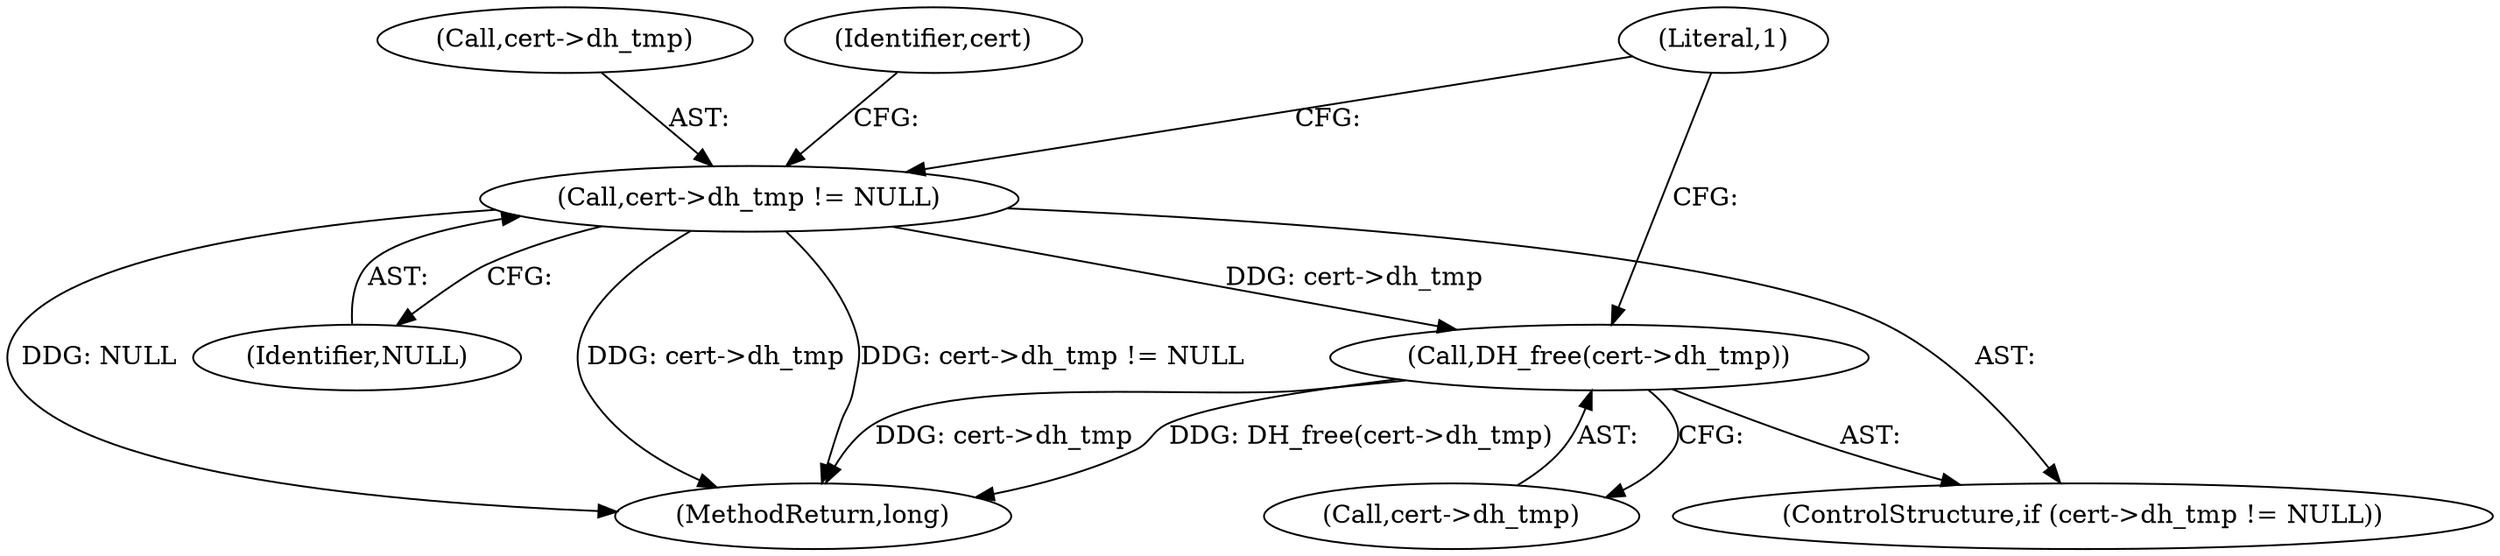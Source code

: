 digraph "0_openssl_c5b831f21d0d29d1e517d139d9d101763f60c9a2_0@API" {
"1000274" [label="(Call,DH_free(cert->dh_tmp))"];
"1000269" [label="(Call,cert->dh_tmp != NULL)"];
"1000268" [label="(ControlStructure,if (cert->dh_tmp != NULL))"];
"1000275" [label="(Call,cert->dh_tmp)"];
"1000280" [label="(MethodReturn,long)"];
"1000279" [label="(Literal,1)"];
"1000273" [label="(Identifier,NULL)"];
"1000269" [label="(Call,cert->dh_tmp != NULL)"];
"1000270" [label="(Call,cert->dh_tmp)"];
"1000276" [label="(Identifier,cert)"];
"1000274" [label="(Call,DH_free(cert->dh_tmp))"];
"1000274" -> "1000268"  [label="AST: "];
"1000274" -> "1000275"  [label="CFG: "];
"1000275" -> "1000274"  [label="AST: "];
"1000279" -> "1000274"  [label="CFG: "];
"1000274" -> "1000280"  [label="DDG: cert->dh_tmp"];
"1000274" -> "1000280"  [label="DDG: DH_free(cert->dh_tmp)"];
"1000269" -> "1000274"  [label="DDG: cert->dh_tmp"];
"1000269" -> "1000268"  [label="AST: "];
"1000269" -> "1000273"  [label="CFG: "];
"1000270" -> "1000269"  [label="AST: "];
"1000273" -> "1000269"  [label="AST: "];
"1000276" -> "1000269"  [label="CFG: "];
"1000279" -> "1000269"  [label="CFG: "];
"1000269" -> "1000280"  [label="DDG: cert->dh_tmp != NULL"];
"1000269" -> "1000280"  [label="DDG: NULL"];
"1000269" -> "1000280"  [label="DDG: cert->dh_tmp"];
}

